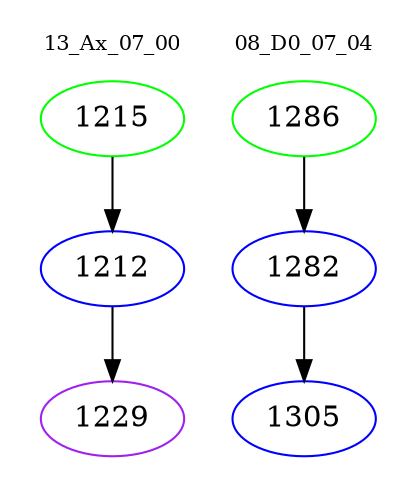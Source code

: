 digraph{
subgraph cluster_0 {
color = white
label = "13_Ax_07_00";
fontsize=10;
T0_1215 [label="1215", color="green"]
T0_1215 -> T0_1212 [color="black"]
T0_1212 [label="1212", color="blue"]
T0_1212 -> T0_1229 [color="black"]
T0_1229 [label="1229", color="purple"]
}
subgraph cluster_1 {
color = white
label = "08_D0_07_04";
fontsize=10;
T1_1286 [label="1286", color="green"]
T1_1286 -> T1_1282 [color="black"]
T1_1282 [label="1282", color="blue"]
T1_1282 -> T1_1305 [color="black"]
T1_1305 [label="1305", color="blue"]
}
}
